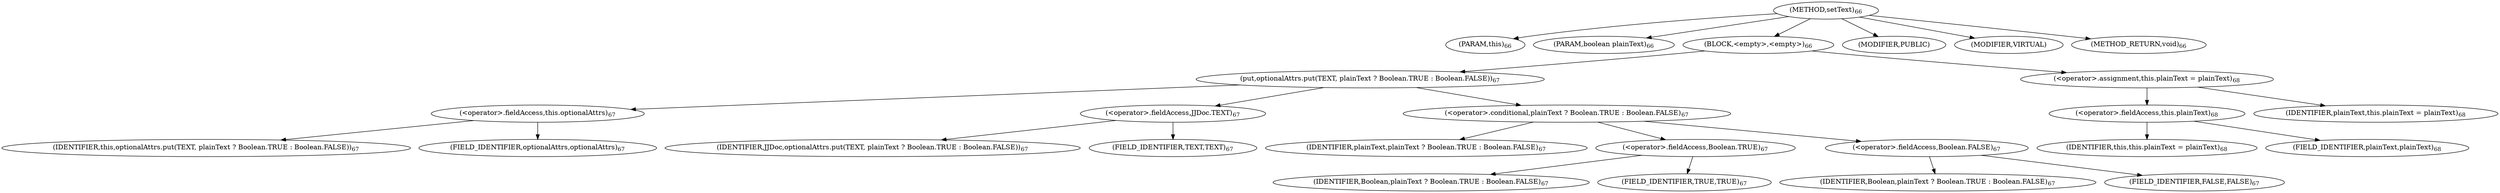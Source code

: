 digraph "setText" {  
"59" [label = <(METHOD,setText)<SUB>66</SUB>> ]
"4" [label = <(PARAM,this)<SUB>66</SUB>> ]
"60" [label = <(PARAM,boolean plainText)<SUB>66</SUB>> ]
"61" [label = <(BLOCK,&lt;empty&gt;,&lt;empty&gt;)<SUB>66</SUB>> ]
"62" [label = <(put,optionalAttrs.put(TEXT, plainText ? Boolean.TRUE : Boolean.FALSE))<SUB>67</SUB>> ]
"63" [label = <(&lt;operator&gt;.fieldAccess,this.optionalAttrs)<SUB>67</SUB>> ]
"64" [label = <(IDENTIFIER,this,optionalAttrs.put(TEXT, plainText ? Boolean.TRUE : Boolean.FALSE))<SUB>67</SUB>> ]
"65" [label = <(FIELD_IDENTIFIER,optionalAttrs,optionalAttrs)<SUB>67</SUB>> ]
"66" [label = <(&lt;operator&gt;.fieldAccess,JJDoc.TEXT)<SUB>67</SUB>> ]
"67" [label = <(IDENTIFIER,JJDoc,optionalAttrs.put(TEXT, plainText ? Boolean.TRUE : Boolean.FALSE))<SUB>67</SUB>> ]
"68" [label = <(FIELD_IDENTIFIER,TEXT,TEXT)<SUB>67</SUB>> ]
"69" [label = <(&lt;operator&gt;.conditional,plainText ? Boolean.TRUE : Boolean.FALSE)<SUB>67</SUB>> ]
"70" [label = <(IDENTIFIER,plainText,plainText ? Boolean.TRUE : Boolean.FALSE)<SUB>67</SUB>> ]
"71" [label = <(&lt;operator&gt;.fieldAccess,Boolean.TRUE)<SUB>67</SUB>> ]
"72" [label = <(IDENTIFIER,Boolean,plainText ? Boolean.TRUE : Boolean.FALSE)<SUB>67</SUB>> ]
"73" [label = <(FIELD_IDENTIFIER,TRUE,TRUE)<SUB>67</SUB>> ]
"74" [label = <(&lt;operator&gt;.fieldAccess,Boolean.FALSE)<SUB>67</SUB>> ]
"75" [label = <(IDENTIFIER,Boolean,plainText ? Boolean.TRUE : Boolean.FALSE)<SUB>67</SUB>> ]
"76" [label = <(FIELD_IDENTIFIER,FALSE,FALSE)<SUB>67</SUB>> ]
"77" [label = <(&lt;operator&gt;.assignment,this.plainText = plainText)<SUB>68</SUB>> ]
"78" [label = <(&lt;operator&gt;.fieldAccess,this.plainText)<SUB>68</SUB>> ]
"3" [label = <(IDENTIFIER,this,this.plainText = plainText)<SUB>68</SUB>> ]
"79" [label = <(FIELD_IDENTIFIER,plainText,plainText)<SUB>68</SUB>> ]
"80" [label = <(IDENTIFIER,plainText,this.plainText = plainText)<SUB>68</SUB>> ]
"81" [label = <(MODIFIER,PUBLIC)> ]
"82" [label = <(MODIFIER,VIRTUAL)> ]
"83" [label = <(METHOD_RETURN,void)<SUB>66</SUB>> ]
  "59" -> "4" 
  "59" -> "60" 
  "59" -> "61" 
  "59" -> "81" 
  "59" -> "82" 
  "59" -> "83" 
  "61" -> "62" 
  "61" -> "77" 
  "62" -> "63" 
  "62" -> "66" 
  "62" -> "69" 
  "63" -> "64" 
  "63" -> "65" 
  "66" -> "67" 
  "66" -> "68" 
  "69" -> "70" 
  "69" -> "71" 
  "69" -> "74" 
  "71" -> "72" 
  "71" -> "73" 
  "74" -> "75" 
  "74" -> "76" 
  "77" -> "78" 
  "77" -> "80" 
  "78" -> "3" 
  "78" -> "79" 
}
